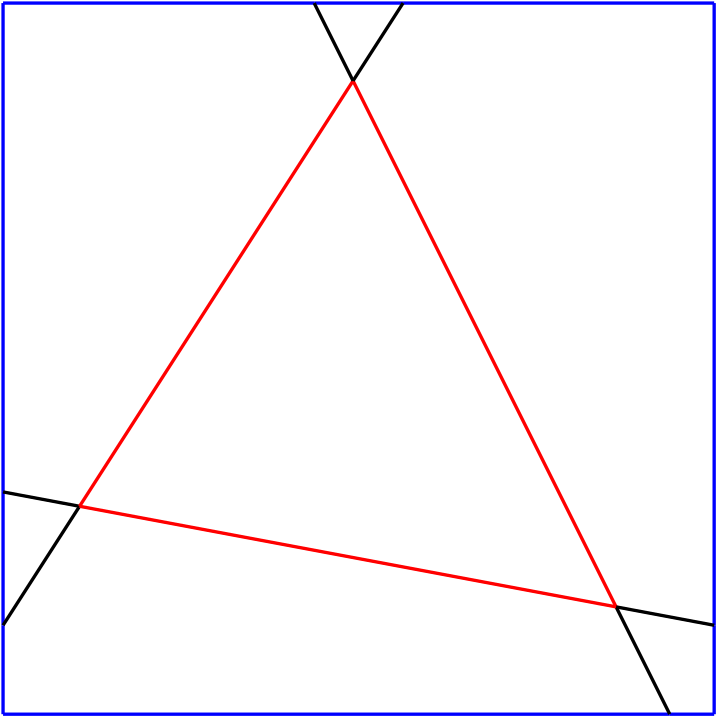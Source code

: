 <?xml version="1.0" encoding="UTF-8"?>
<ipe version="70005" creator="HGeometry"><ipestyle name="basic">
<color name="red" value="1 0 0"/>
<color name="green" value="0 1 0"/>
<color name="blue" value="0 0 1"/>
<color name="yellow" value="1 1 0"/>
<color name="orange" value="1 0.647 0"/>
<color name="gold" value="1 0.843 0"/>
<color name="purple" value="0.627 0.125 0.941"/>
<color name="gray" value="0.745 0.745 0.745"/>
<color name="brown" value="0.647 0.165 0.165"/>
<color name="navy" value="0 0 0.502"/>
<color name="pink" value="1 0.753 0.796"/>
<color name="seagreen" value="0.18 0.545 0.341"/>
<color name="turquoise" value="0.251 0.878 0.816"/>
<color name="violet" value="0.933 0.51 0.933"/>
<color name="darkblue" value="0 0 0.545"/>
<color name="darkcyan" value="0 0.545 0.545"/>
<color name="darkgray" value="0.663 0.663 0.663"/>
<color name="darkgreen" value="0 0.392 0"/>
<color name="darkmagenta" value="0.545 0 0.545"/>
<color name="darkorange" value="1 0.549 0"/>
<color name="darkred" value="0.545 0 0"/>
<color name="lightblue" value="0.678 0.847 0.902"/>
<color name="lightcyan" value="0.878 1 1"/>
<color name="lightgray" value="0.827 0.827 0.827"/>
<color name="lightgreen" value="0.565 0.933 0.565"/>
<color name="lightyellow" value="1 1 0.878"/>
<dashstyle name="dashed" value="[4] 0"/>
<dashstyle name="dotted" value="[1 3] 0"/>
<dashstyle name="dash dotted" value="[4 2 1 2] 0"/>
<dashstyle name="dash dot dotted" value="[4 2 1 2 1 2] 0"/>
<pen name="heavier" value="0.8"/>
<pen name="fat" value="1.2"/>
<pen name="ultrafat" value="2"/>
<textsize name="large" value="\large"/>
<textsize name="Large" value="\Large"/>
<textsize name="LARGE" value="\LARGE"/>
<textsize name="huge" value="\huge"/>
<textsize name="Huge" value="\Huge"/>
<textsize name="small" value="\small"/>
<textsize name="footnote" value="\footnotesize"/>
<textsize name="tiny" value="\tiny"/>
<symbolsize name="small" value="2"/>
<symbolsize name="tiny" value="1.1"/>
<symbolsize name="large" value="5"/>
<arrowsize name="small" value="5"/>
<arrowsize name="tiny" value="3"/>
<arrowsize name="large" value="10"/>
<gridsize name="4 pts" value="4"/>
<gridsize name="8 pts (~3 mm)" value="8"/>
<gridsize name="16 pts (~6 mm)" value="16"/>
<gridsize name="32 pts (~12 mm)" value="32"/>
<gridsize name="10 pts (~3.5 mm)" value="10"/>
<gridsize name="20 pts (~7 mm)" value="20"/>
<gridsize name="14 pts (~5 mm)" value="14"/>
<gridsize name="28 pts (~10 mm)" value="28"/>
<gridsize name="56 pts (~20 mm)" value="56"/>
<anglesize name="90 deg" value="90"/>
<anglesize name="60 deg" value="60"/>
<anglesize name="45 deg" value="45"/>
<anglesize name="30 deg" value="30"/>
<anglesize name="22.5 deg" value="22.5"/>
<symbol name="mark/circle(sx)" transformations="translations">
<path fill="sym-stroke">
0.6 0 0 0.6 0 0 e 0.4 0 0 0.4 0 0 e
</path></symbol>
<symbol name="mark/disk(sx)" transformations="translations">
<path fill="sym-stroke">
0.6 0 0 0.6 0 0 e
</path></symbol>
<symbol name="mark/fdisk(sfx)" transformations="translations">
<group><path fill="sym-fill">
0.5 0 0 0.5 0 0 e
</path><path fill="sym-stroke" fillrule="eofill">
0.6 0 0 0.6 0 0 e 0.4 0 0 0.4 0 0 e
</path></group></symbol>
<symbol name="mark/box(sx)" transformations="translations">
<path fill="sym-stroke" fillrule="eofill">
-0.6 -0.6 m 0.6 -0.6 l 0.6 0.6 l -0.6 0.6 l h
-0.4 -0.4 m 0.4 -0.4 l 0.4 0.4 l -0.4 0.4 l h</path></symbol>
<symbol name="mark/square(sx)" transformations="translations">
<path fill="sym-stroke">
-0.6 -0.6 m 0.6 -0.6 l 0.6 0.6 l -0.6 0.6 l h</path></symbol>
<symbol name="mark/fsquare(sfx)" transformations="translations">
<group><path fill="sym-fill">
-0.5 -0.5 m 0.5 -0.5 l 0.5 0.5 l -0.5 0.5 l h</path>
<path fill="sym-stroke" fillrule="eofill">
-0.6 -0.6 m 0.6 -0.6 l 0.6 0.6 l -0.6 0.6 l h
-0.4 -0.4 m 0.4 -0.4 l 0.4 0.4 l -0.4 0.4 l h</path></group></symbol>
<symbol name="mark/cross(sx)" transformations="translations">
<group><path fill="sym-stroke">
-0.43 -0.57 m 0.57 0.43 l 0.43 0.57 l -0.57 -0.43 l h</path>
<path fill="sym-stroke">
-0.43 0.57 m 0.57 -0.43 l 0.43 -0.57 l -0.57 0.43 l h</path>
</group></symbol>
<symbol name="arrow/arc(spx)">
<path pen="sym-pen" stroke="sym-stroke" fill="sym-stroke">
0 0 m -1.0 0.333 l -1.0 -0.333 l h</path></symbol>
<symbol name="arrow/farc(spx)">
<path pen="sym-pen" stroke="sym-stroke" fill="white">
0 0 m -1.0 0.333 l -1.0 -0.333 l h</path></symbol>
<symbol name="arrow/ptarc(spx)">
<path pen="sym-pen" stroke="sym-stroke" fill="sym-stroke">
0 0 m -1.0 0.333 l -0.8 0 l -1.0 -0.333 l h</path></symbol>
<symbol name="arrow/fptarc(spx)">
<path pen="sym-pen" stroke="sym-stroke" fill="white">
0 0 m -1.0 0.333 l -0.8 0 l -1.0 -0.333 l h</path></symbol>
<symbol name="arrow/fnormal(spx)">
<path pen="sym-pen" stroke="sym-stroke" fill="white">
0 0 m -1.0 0.333 l -1.0 -0.333 l h</path></symbol>
<symbol name="arrow/pointed(spx)">
<path pen="sym-pen" stroke="sym-stroke" fill="sym-stroke">
0 0 m -1.0 0.333 l -0.8 0 l -1.0 -0.333 l h</path></symbol>
<symbol name="arrow/fpointed(spx)">
<path pen="sym-pen" stroke="sym-stroke" fill="white">
0 0 m -1.0 0.333 l -0.8 0 l -1.0 -0.333 l h</path></symbol>
<symbol name="arrow/linear(spx)">
<path pen="sym-pen" stroke="sym-stroke">
-1.0 0.333 m 0 0 l -1.0 -0.333 l</path></symbol>
<symbol name="arrow/fdouble(spx)">
<path pen="sym-pen" stroke="sym-stroke" fill="white">
0 0 m -1.0 0.333 l -1.0 -0.333 l h
-1 0 m -2.0 0.333 l -2.0 -0.333 l h
</path></symbol>
<symbol name="arrow/double(spx)">
<path pen="sym-pen" stroke="sym-stroke" fill="sym-stroke">
0 0 m -1.0 0.333 l -1.0 -0.333 l h
-1 0 m -2.0 0.333 l -2.0 -0.333 l h
</path></symbol>
<tiling name="falling" angle="-60" width="1" step="4"/>
<tiling name="rising" angle="30" width="1" step="4"/>
<textstyle name="center" begin="\begin{center}" end="\end{center}"/>
<textstyle name="itemize" begin="\begin{itemize}" end="\end{itemize}"/>
<textstyle name="item" begin="\begin{itemize}\item{}" end="\end{itemize}"/>
</ipestyle><page><layer name="alpha"/><view layers="alpha" active="alpha"/><path layer="alpha" stroke="blue" pen="fat">-128.000000000000 128.000000000000 m
-128.000000000000 69.330729166666 -128.000000000000 10.661458333333 -128.000000000000 -48.000000000000 c
</path><path layer="alpha" stroke="blue" pen="fat">-128.000000000000 -48.000000000000 m
-128.000000000000 -64.007812500000 -128.000000000000 -80.007812500000 -128.000000000000 -96.000000000000 c
</path><path layer="alpha" stroke="blue" pen="fat">-128.000000000000 -96.000000000000 m
-128.000000000000 -106.671875000000 -128.000000000000 -117.335937500000 -128.000000000000 -128.000000000000 c
</path><path layer="alpha" stroke="blue" pen="fat">-128.000000000000 -128.000000000000 m
-47.997395833334 -128.000000000000 32.005208333333 -128.000000000000 112.000000000000 -128.000000000000 c
</path><path layer="alpha" stroke="blue" pen="fat">112.000000000000 -128.000000000000 m
117.338541666666 -128.000000000000 122.669270833333 -128.000000000000 128.000000000000 -128.000000000000 c
</path><path layer="alpha" stroke="blue" pen="fat">128.000000000000 -128.000000000000 m
128.000000000000 -117.330729166667 128.000000000000 -106.661458333334 128.000000000000 -96.000000000000 c
</path><path layer="alpha" stroke="blue" pen="fat">128.000000000000 -96.000000000000 m
128.000000000000 -21.328125000000 128.000000000000 53.335937500000 128.000000000000 128.000000000000 c
</path><path layer="alpha" stroke="blue" pen="fat">128.000000000000 128.000000000000 m
90.664062500000 128.000000000000 53.328125000000 128.000000000000 16.000000000000 128.000000000000 c
</path><path layer="alpha" stroke="blue" pen="fat">16.000000000000 128.000000000000 m
5.325520833333 128.000000000000 -5.341145833334 128.000000000000 -16.000000000000 128.000000000000 c
</path><path layer="alpha" stroke="blue" pen="fat">-16.000000000000 128.000000000000 m
-53.338541666667 128.000000000000 -90.669270833334 128.000000000000 -128.000000000000 128.000000000000 c
</path><path stroke="black" pen="fat">-100.462000000000 -53.163300000000 m
-109.641333333334 -67.442200000000 -118.820666666667 -81.721100000000 -128.000000000000 -96.000000000000 c
</path><path stroke="black" pen="fat">-128.000000000000 -48.000000000000 m
-118.820666666667 -49.721100000000 -109.641333333334 -51.442200000000 -100.462000000000 -53.163300000000 c
</path><path stroke="black" pen="fat">112.000000000000 -128.000000000000 m
105.563233333333 -115.126433333334 99.126466666666 -102.252866666667 92.689700000000 -89.379300000000 c
</path><path stroke="red" pen="fat">-100.462000000000 -53.163300000000 m
-36.078100000000 -65.235300000000 28.305800000000 -77.307300000000 92.689700000000 -89.379300000000 c
</path><path stroke="red" pen="fat">92.689700000000 -89.379300000000 m
61.126466666666 -26.252866666667 29.563233333333 36.873566666666 -2.000000000000 100.000000000000 c
</path><path stroke="red" pen="fat">-2.000000000000 100.000000000000 m
-34.820666666667 48.945566666666 -67.641333333334 -2.108866666667 -100.462000000000 -53.163300000000 c
</path><path stroke="black" pen="fat">16.000000000000 128.000000000000 m
10.000000000000 118.666666666666 4.000000000000 109.333333333333 -2.000000000000 100.000000000000 c
</path><path stroke="black" pen="fat">92.689700000000 -89.379300000000 m
104.459800000000 -91.586200000000 116.229900000000 -93.793100000000 128.000000000000 -96.000000000000 c
</path><path stroke="black" pen="fat">-2.000000000000 100.000000000000 m
-6.666666666667 109.333333333333 -11.333333333334 118.666666666666 -16.000000000000 128.000000000000 c
</path></page></ipe>